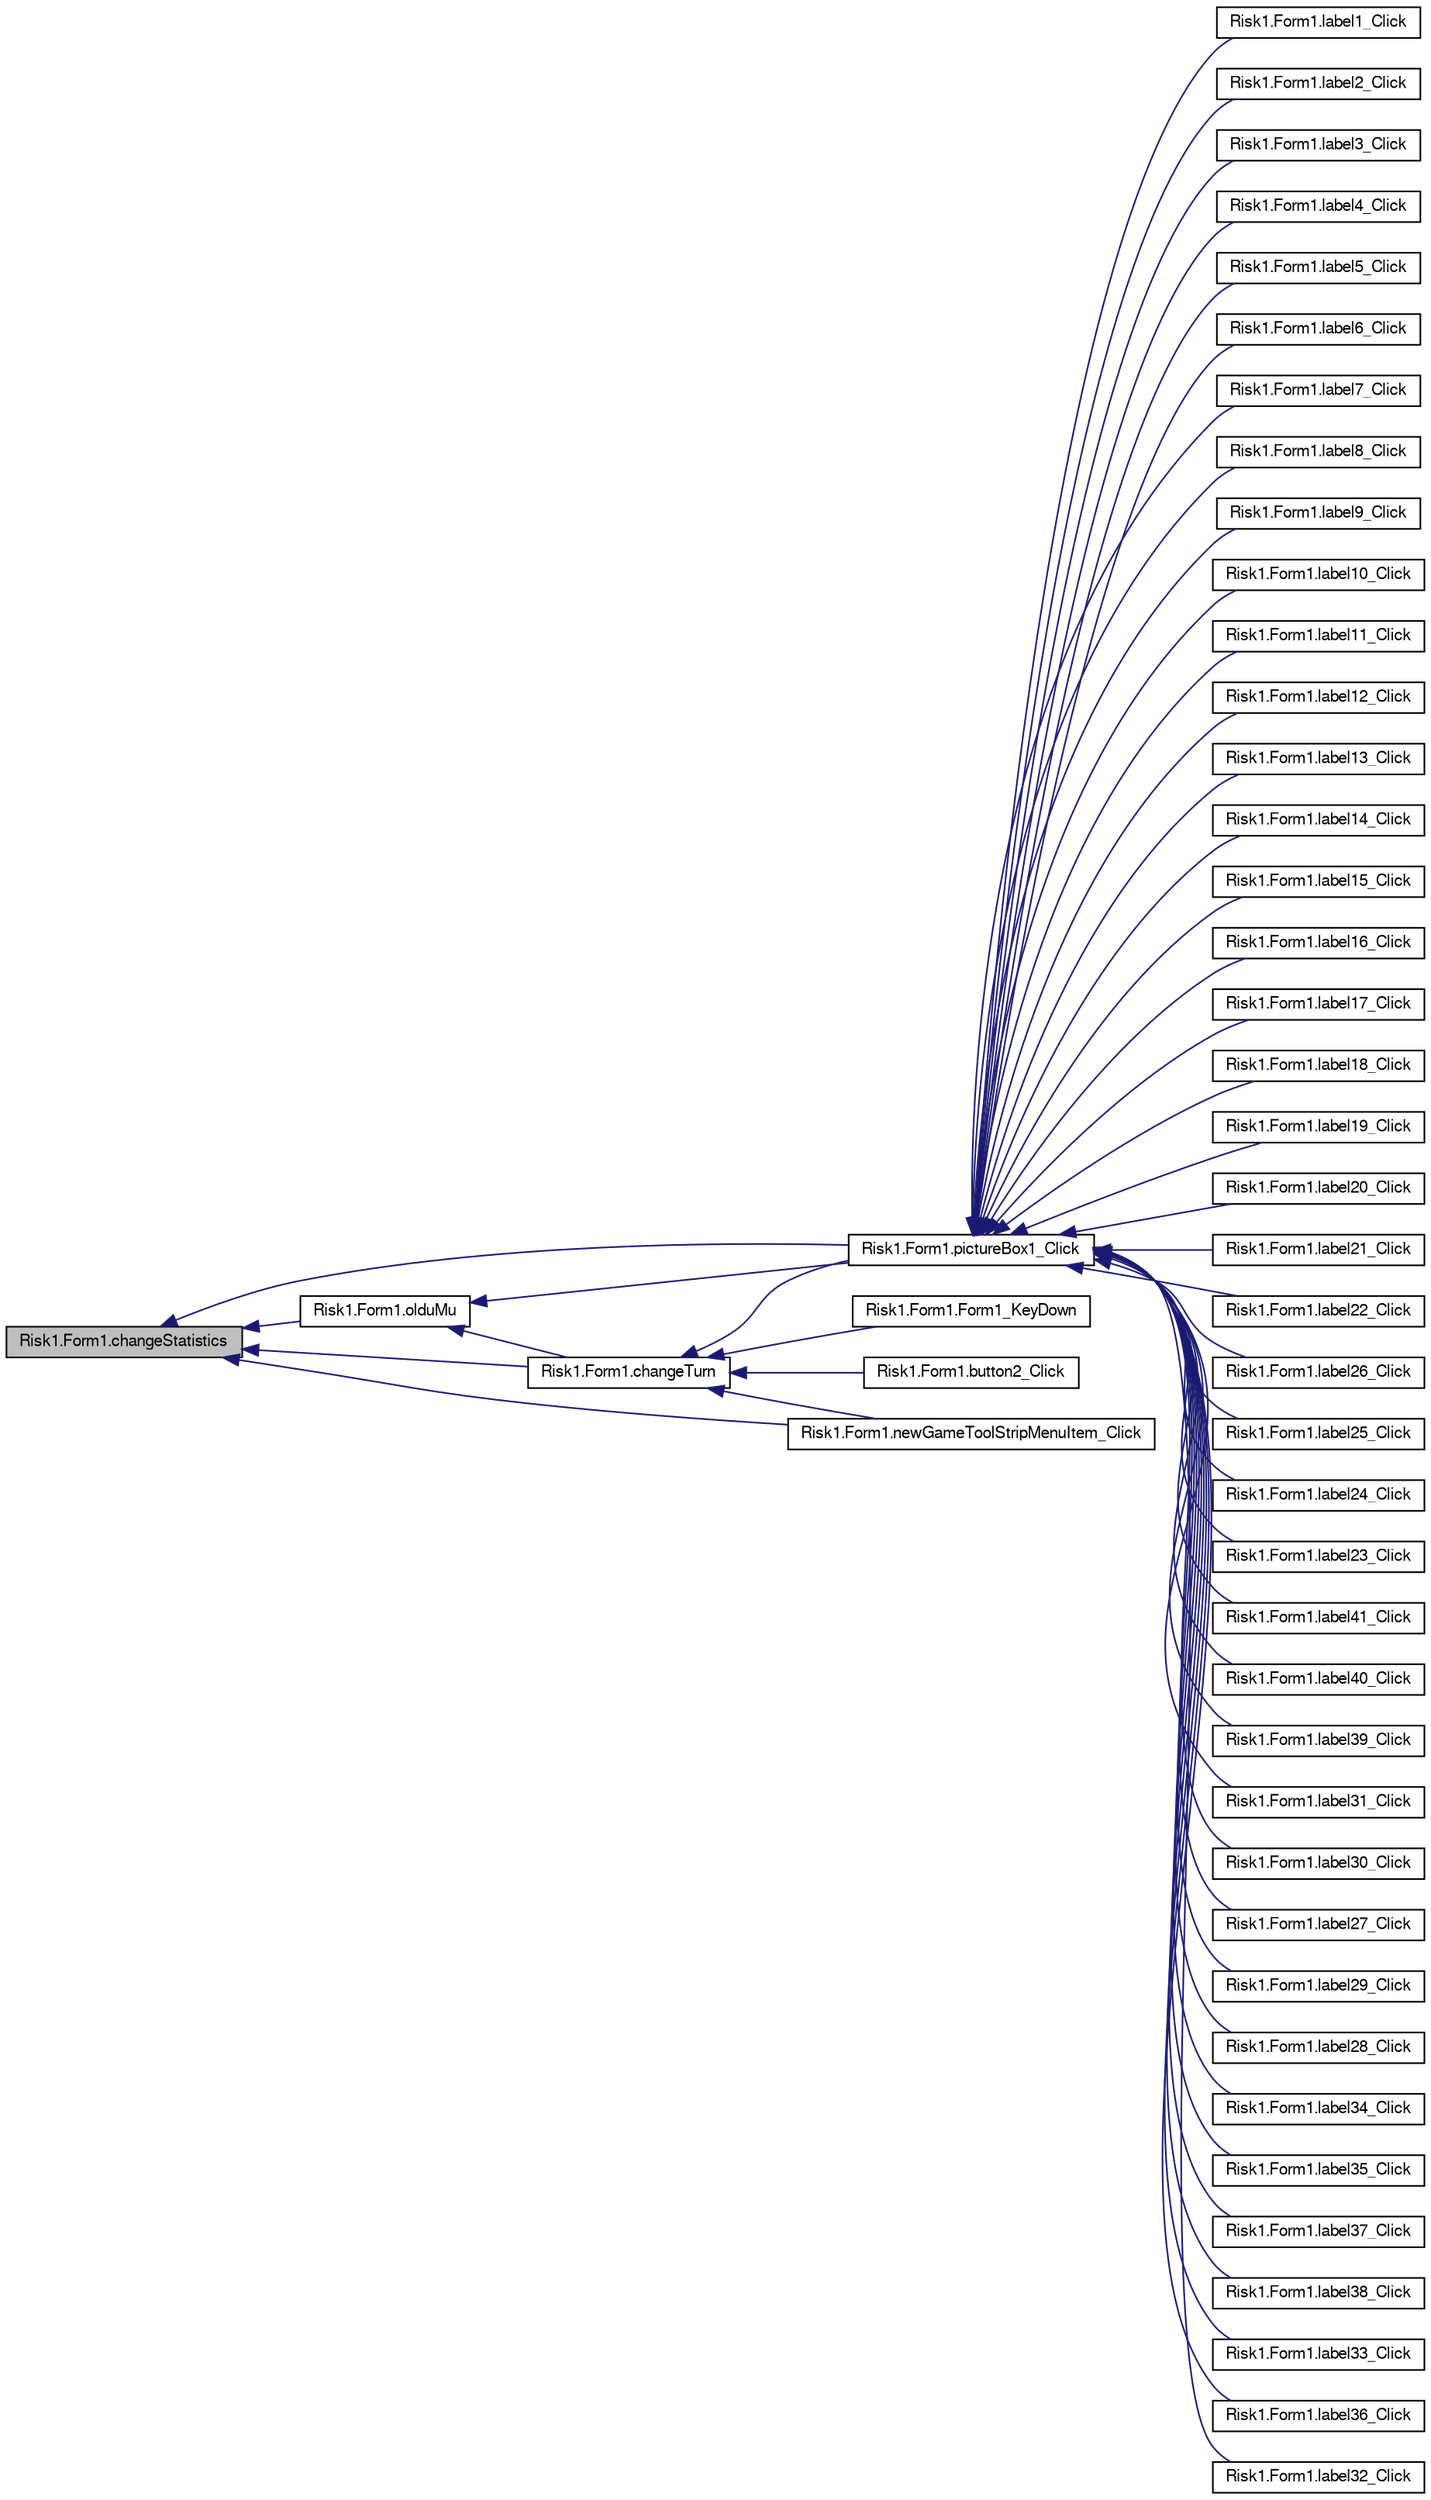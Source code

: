 digraph G
{
  bgcolor="transparent";
  edge [fontname="FreeSans",fontsize="10",labelfontname="FreeSans",labelfontsize="10"];
  node [fontname="FreeSans",fontsize="10",shape=record];
  rankdir="LR";
  Node1 [label="Risk1.Form1.changeStatistics",height=0.2,width=0.4,color="black", fillcolor="grey75", style="filled" fontcolor="black"];
  Node1 -> Node2 [dir="back",color="midnightblue",fontsize="10",style="solid",fontname="FreeSans"];
  Node2 [label="Risk1.Form1.changeTurn",height=0.2,width=0.4,color="black",URL="$classRisk1_1_1Form1.html#a018eea4103c89dab9ab61df7f8dd2e78"];
  Node2 -> Node3 [dir="back",color="midnightblue",fontsize="10",style="solid",fontname="FreeSans"];
  Node3 [label="Risk1.Form1.pictureBox1_Click",height=0.2,width=0.4,color="black",URL="$classRisk1_1_1Form1.html#aefee05c8e80333207f348827ebd415df"];
  Node3 -> Node4 [dir="back",color="midnightblue",fontsize="10",style="solid",fontname="FreeSans"];
  Node4 [label="Risk1.Form1.label1_Click",height=0.2,width=0.4,color="black",URL="$classRisk1_1_1Form1.html#ae73f7ccd82b88f7c3fdf50ddcf5688da"];
  Node3 -> Node5 [dir="back",color="midnightblue",fontsize="10",style="solid",fontname="FreeSans"];
  Node5 [label="Risk1.Form1.label2_Click",height=0.2,width=0.4,color="black",URL="$classRisk1_1_1Form1.html#ae82c1467328a1716c54815c1fb7d3939"];
  Node3 -> Node6 [dir="back",color="midnightblue",fontsize="10",style="solid",fontname="FreeSans"];
  Node6 [label="Risk1.Form1.label3_Click",height=0.2,width=0.4,color="black",URL="$classRisk1_1_1Form1.html#a20f3bcc7d2e272cf622df760ac2a9059"];
  Node3 -> Node7 [dir="back",color="midnightblue",fontsize="10",style="solid",fontname="FreeSans"];
  Node7 [label="Risk1.Form1.label4_Click",height=0.2,width=0.4,color="black",URL="$classRisk1_1_1Form1.html#ac3693dd82f27dce05709038c5339e78d"];
  Node3 -> Node8 [dir="back",color="midnightblue",fontsize="10",style="solid",fontname="FreeSans"];
  Node8 [label="Risk1.Form1.label5_Click",height=0.2,width=0.4,color="black",URL="$classRisk1_1_1Form1.html#a55b50088d0677c4b02fccc8e9d9b4bb0"];
  Node3 -> Node9 [dir="back",color="midnightblue",fontsize="10",style="solid",fontname="FreeSans"];
  Node9 [label="Risk1.Form1.label6_Click",height=0.2,width=0.4,color="black",URL="$classRisk1_1_1Form1.html#ad84a1a4be41f3a09c1028f0c8b20f9a5"];
  Node3 -> Node10 [dir="back",color="midnightblue",fontsize="10",style="solid",fontname="FreeSans"];
  Node10 [label="Risk1.Form1.label7_Click",height=0.2,width=0.4,color="black",URL="$classRisk1_1_1Form1.html#a49e079f4550e0c62b93c1165143dffe1"];
  Node3 -> Node11 [dir="back",color="midnightblue",fontsize="10",style="solid",fontname="FreeSans"];
  Node11 [label="Risk1.Form1.label8_Click",height=0.2,width=0.4,color="black",URL="$classRisk1_1_1Form1.html#a0807927097c01b8c41b3f3d10669a2cb"];
  Node3 -> Node12 [dir="back",color="midnightblue",fontsize="10",style="solid",fontname="FreeSans"];
  Node12 [label="Risk1.Form1.label9_Click",height=0.2,width=0.4,color="black",URL="$classRisk1_1_1Form1.html#aea07a9f4baca761d43c0d398cfdf40ba"];
  Node3 -> Node13 [dir="back",color="midnightblue",fontsize="10",style="solid",fontname="FreeSans"];
  Node13 [label="Risk1.Form1.label10_Click",height=0.2,width=0.4,color="black",URL="$classRisk1_1_1Form1.html#af62edd64b39c82d60e5e7934f509f4c0"];
  Node3 -> Node14 [dir="back",color="midnightblue",fontsize="10",style="solid",fontname="FreeSans"];
  Node14 [label="Risk1.Form1.label11_Click",height=0.2,width=0.4,color="black",URL="$classRisk1_1_1Form1.html#a3c51e0a20e26cb0118417934cfa56630"];
  Node3 -> Node15 [dir="back",color="midnightblue",fontsize="10",style="solid",fontname="FreeSans"];
  Node15 [label="Risk1.Form1.label12_Click",height=0.2,width=0.4,color="black",URL="$classRisk1_1_1Form1.html#ab8cdaa16812fb918505bbe2a02a652cd"];
  Node3 -> Node16 [dir="back",color="midnightblue",fontsize="10",style="solid",fontname="FreeSans"];
  Node16 [label="Risk1.Form1.label13_Click",height=0.2,width=0.4,color="black",URL="$classRisk1_1_1Form1.html#acad072588e96dcf515f80b5e9f774ac8"];
  Node3 -> Node17 [dir="back",color="midnightblue",fontsize="10",style="solid",fontname="FreeSans"];
  Node17 [label="Risk1.Form1.label14_Click",height=0.2,width=0.4,color="black",URL="$classRisk1_1_1Form1.html#a14fb1beb811e4742bba0678515f61654"];
  Node3 -> Node18 [dir="back",color="midnightblue",fontsize="10",style="solid",fontname="FreeSans"];
  Node18 [label="Risk1.Form1.label15_Click",height=0.2,width=0.4,color="black",URL="$classRisk1_1_1Form1.html#a8e59ec75e47220af2d4aeca5aa347b57"];
  Node3 -> Node19 [dir="back",color="midnightblue",fontsize="10",style="solid",fontname="FreeSans"];
  Node19 [label="Risk1.Form1.label16_Click",height=0.2,width=0.4,color="black",URL="$classRisk1_1_1Form1.html#a66ca6fc642eec49917dd1ab3672a3714"];
  Node3 -> Node20 [dir="back",color="midnightblue",fontsize="10",style="solid",fontname="FreeSans"];
  Node20 [label="Risk1.Form1.label17_Click",height=0.2,width=0.4,color="black",URL="$classRisk1_1_1Form1.html#a25429bb10992d4457d5f4ad2e60083d0"];
  Node3 -> Node21 [dir="back",color="midnightblue",fontsize="10",style="solid",fontname="FreeSans"];
  Node21 [label="Risk1.Form1.label18_Click",height=0.2,width=0.4,color="black",URL="$classRisk1_1_1Form1.html#a08b02c827fd1f992778ff1d11426d757"];
  Node3 -> Node22 [dir="back",color="midnightblue",fontsize="10",style="solid",fontname="FreeSans"];
  Node22 [label="Risk1.Form1.label19_Click",height=0.2,width=0.4,color="black",URL="$classRisk1_1_1Form1.html#a26f04a861dd60ef610793e25af49af53"];
  Node3 -> Node23 [dir="back",color="midnightblue",fontsize="10",style="solid",fontname="FreeSans"];
  Node23 [label="Risk1.Form1.label20_Click",height=0.2,width=0.4,color="black",URL="$classRisk1_1_1Form1.html#a22ace169bfaa5b48fe38c7fb757cecc3"];
  Node3 -> Node24 [dir="back",color="midnightblue",fontsize="10",style="solid",fontname="FreeSans"];
  Node24 [label="Risk1.Form1.label21_Click",height=0.2,width=0.4,color="black",URL="$classRisk1_1_1Form1.html#a945f0a2422b22f3f028a9d83d17223cb"];
  Node3 -> Node25 [dir="back",color="midnightblue",fontsize="10",style="solid",fontname="FreeSans"];
  Node25 [label="Risk1.Form1.label22_Click",height=0.2,width=0.4,color="black",URL="$classRisk1_1_1Form1.html#a587cdfc4bec32537f5e25525292a825c"];
  Node3 -> Node26 [dir="back",color="midnightblue",fontsize="10",style="solid",fontname="FreeSans"];
  Node26 [label="Risk1.Form1.label26_Click",height=0.2,width=0.4,color="black",URL="$classRisk1_1_1Form1.html#a0e6324cca432d223d7ee19779f7022a2"];
  Node3 -> Node27 [dir="back",color="midnightblue",fontsize="10",style="solid",fontname="FreeSans"];
  Node27 [label="Risk1.Form1.label25_Click",height=0.2,width=0.4,color="black",URL="$classRisk1_1_1Form1.html#a84032b1821f3bc6598dba28c4ddb6025"];
  Node3 -> Node28 [dir="back",color="midnightblue",fontsize="10",style="solid",fontname="FreeSans"];
  Node28 [label="Risk1.Form1.label24_Click",height=0.2,width=0.4,color="black",URL="$classRisk1_1_1Form1.html#a4ee7655dbf6f1799a827ef94188fe09a"];
  Node3 -> Node29 [dir="back",color="midnightblue",fontsize="10",style="solid",fontname="FreeSans"];
  Node29 [label="Risk1.Form1.label23_Click",height=0.2,width=0.4,color="black",URL="$classRisk1_1_1Form1.html#a9b8a896a37c4dfcb662ff5901256f0d8"];
  Node3 -> Node30 [dir="back",color="midnightblue",fontsize="10",style="solid",fontname="FreeSans"];
  Node30 [label="Risk1.Form1.label41_Click",height=0.2,width=0.4,color="black",URL="$classRisk1_1_1Form1.html#a8e7be8f7cb2235d501513fd1a7ad2fd9"];
  Node3 -> Node31 [dir="back",color="midnightblue",fontsize="10",style="solid",fontname="FreeSans"];
  Node31 [label="Risk1.Form1.label40_Click",height=0.2,width=0.4,color="black",URL="$classRisk1_1_1Form1.html#a7ca841db205af54914c9068d91df89a4"];
  Node3 -> Node32 [dir="back",color="midnightblue",fontsize="10",style="solid",fontname="FreeSans"];
  Node32 [label="Risk1.Form1.label39_Click",height=0.2,width=0.4,color="black",URL="$classRisk1_1_1Form1.html#ad1a3d1afca4a7dbb301c83400cb609ad"];
  Node3 -> Node33 [dir="back",color="midnightblue",fontsize="10",style="solid",fontname="FreeSans"];
  Node33 [label="Risk1.Form1.label31_Click",height=0.2,width=0.4,color="black",URL="$classRisk1_1_1Form1.html#a1b6d0068123a171108f437117a9462a1"];
  Node3 -> Node34 [dir="back",color="midnightblue",fontsize="10",style="solid",fontname="FreeSans"];
  Node34 [label="Risk1.Form1.label30_Click",height=0.2,width=0.4,color="black",URL="$classRisk1_1_1Form1.html#aef8c55820e59f8166c12cc4c3da764a4"];
  Node3 -> Node35 [dir="back",color="midnightblue",fontsize="10",style="solid",fontname="FreeSans"];
  Node35 [label="Risk1.Form1.label27_Click",height=0.2,width=0.4,color="black",URL="$classRisk1_1_1Form1.html#ae33a3f0f210a3f1a1ff2f7fd9489120f"];
  Node3 -> Node36 [dir="back",color="midnightblue",fontsize="10",style="solid",fontname="FreeSans"];
  Node36 [label="Risk1.Form1.label29_Click",height=0.2,width=0.4,color="black",URL="$classRisk1_1_1Form1.html#aab3814365d52f98f4c5d2450e8a27f46"];
  Node3 -> Node37 [dir="back",color="midnightblue",fontsize="10",style="solid",fontname="FreeSans"];
  Node37 [label="Risk1.Form1.label28_Click",height=0.2,width=0.4,color="black",URL="$classRisk1_1_1Form1.html#a2a31962ac6a4966466dc42c36d8430ec"];
  Node3 -> Node38 [dir="back",color="midnightblue",fontsize="10",style="solid",fontname="FreeSans"];
  Node38 [label="Risk1.Form1.label34_Click",height=0.2,width=0.4,color="black",URL="$classRisk1_1_1Form1.html#ac29b2651b3c8be1d0b995605734d968a"];
  Node3 -> Node39 [dir="back",color="midnightblue",fontsize="10",style="solid",fontname="FreeSans"];
  Node39 [label="Risk1.Form1.label35_Click",height=0.2,width=0.4,color="black",URL="$classRisk1_1_1Form1.html#a39871c9f66ad6148a154e2497413554a"];
  Node3 -> Node40 [dir="back",color="midnightblue",fontsize="10",style="solid",fontname="FreeSans"];
  Node40 [label="Risk1.Form1.label37_Click",height=0.2,width=0.4,color="black",URL="$classRisk1_1_1Form1.html#ae3ee521fae5841a59d4aaacabd9f3ad9"];
  Node3 -> Node41 [dir="back",color="midnightblue",fontsize="10",style="solid",fontname="FreeSans"];
  Node41 [label="Risk1.Form1.label38_Click",height=0.2,width=0.4,color="black",URL="$classRisk1_1_1Form1.html#a70f8dbfe95c84e01bf192768f3754db8"];
  Node3 -> Node42 [dir="back",color="midnightblue",fontsize="10",style="solid",fontname="FreeSans"];
  Node42 [label="Risk1.Form1.label33_Click",height=0.2,width=0.4,color="black",URL="$classRisk1_1_1Form1.html#a540eceb6c480fa23fc62be728beab581"];
  Node3 -> Node43 [dir="back",color="midnightblue",fontsize="10",style="solid",fontname="FreeSans"];
  Node43 [label="Risk1.Form1.label36_Click",height=0.2,width=0.4,color="black",URL="$classRisk1_1_1Form1.html#af32effd41501b70fe4706d8c6fd90499"];
  Node3 -> Node44 [dir="back",color="midnightblue",fontsize="10",style="solid",fontname="FreeSans"];
  Node44 [label="Risk1.Form1.label32_Click",height=0.2,width=0.4,color="black",URL="$classRisk1_1_1Form1.html#ad657792a028bfacc185f42ef0c5369d6"];
  Node2 -> Node45 [dir="back",color="midnightblue",fontsize="10",style="solid",fontname="FreeSans"];
  Node45 [label="Risk1.Form1.button2_Click",height=0.2,width=0.4,color="black",URL="$classRisk1_1_1Form1.html#a8f60a4061bbe11ace5f91ddf817ae165"];
  Node2 -> Node46 [dir="back",color="midnightblue",fontsize="10",style="solid",fontname="FreeSans"];
  Node46 [label="Risk1.Form1.newGameToolStripMenuItem_Click",height=0.2,width=0.4,color="black",URL="$classRisk1_1_1Form1.html#a33b0a37450d54eaf9cffa464044b6898"];
  Node2 -> Node47 [dir="back",color="midnightblue",fontsize="10",style="solid",fontname="FreeSans"];
  Node47 [label="Risk1.Form1.Form1_KeyDown",height=0.2,width=0.4,color="black",URL="$classRisk1_1_1Form1.html#a0006073e9cd2c614444af8341e746251"];
  Node1 -> Node46 [dir="back",color="midnightblue",fontsize="10",style="solid",fontname="FreeSans"];
  Node1 -> Node48 [dir="back",color="midnightblue",fontsize="10",style="solid",fontname="FreeSans"];
  Node48 [label="Risk1.Form1.olduMu",height=0.2,width=0.4,color="black",URL="$classRisk1_1_1Form1.html#a3ea2efd9ee250aab2d1efdc6368b32a7"];
  Node48 -> Node3 [dir="back",color="midnightblue",fontsize="10",style="solid",fontname="FreeSans"];
  Node48 -> Node2 [dir="back",color="midnightblue",fontsize="10",style="solid",fontname="FreeSans"];
  Node1 -> Node3 [dir="back",color="midnightblue",fontsize="10",style="solid",fontname="FreeSans"];
}
